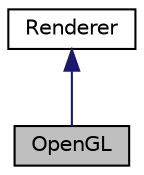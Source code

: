 digraph "OpenGL"
{
 // LATEX_PDF_SIZE
  edge [fontname="Helvetica",fontsize="10",labelfontname="Helvetica",labelfontsize="10"];
  node [fontname="Helvetica",fontsize="10",shape=record];
  Node1 [label="OpenGL",height=0.2,width=0.4,color="black", fillcolor="grey75", style="filled", fontcolor="black",tooltip="The abstract OpenGL version of the renderer. Uses the Renderer parent class to have an abstract openg..."];
  Node2 -> Node1 [dir="back",color="midnightblue",fontsize="10",style="solid"];
  Node2 [label="Renderer",height=0.2,width=0.4,color="black", fillcolor="white", style="filled",URL="$class_renderer.html",tooltip="Contains the absract information for the Renderer. The class holds all the functions that would be us..."];
}
